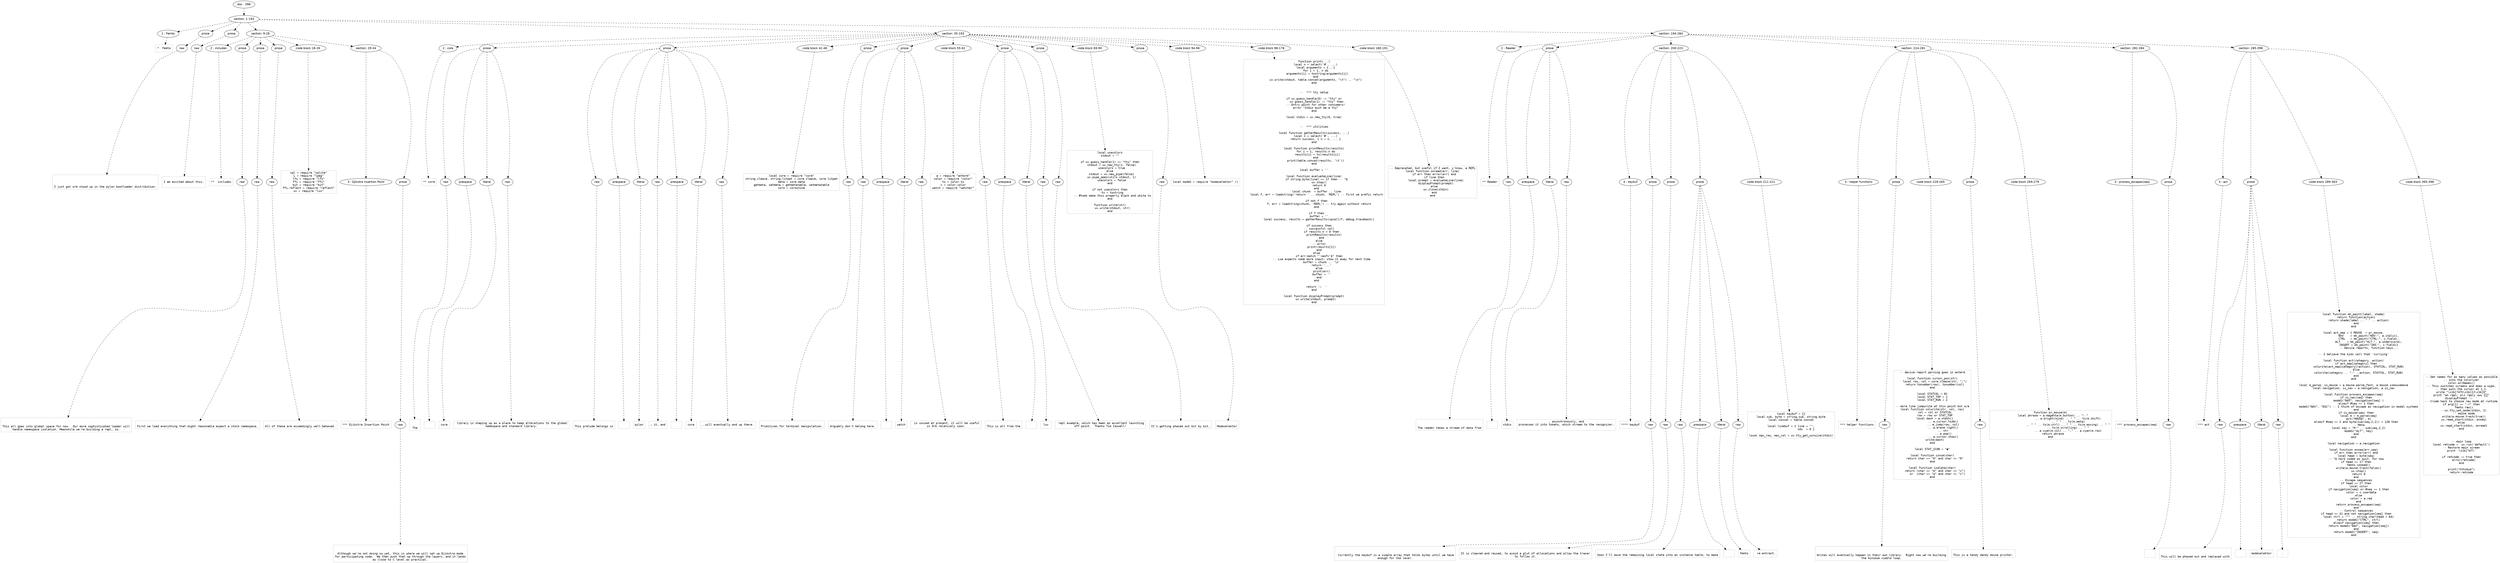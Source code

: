 digraph lpegNode {

node [fontname=Helvetica]
edge [style=dashed]

doc_0 [label="doc - 398"]


doc_0 -> { section_1}
{rank=same; section_1}

section_1 [label="section: 1-193"]


// END RANK doc_0

section_1 -> { header_2 prose_3 prose_4 section_5 section_6 section_7}
{rank=same; header_2 prose_3 prose_4 section_5 section_6 section_7}

header_2 [label="1 : Femto"]

prose_3 [label="prose"]

prose_4 [label="prose"]

section_5 [label="section: 9-28"]

section_6 [label="section: 35-193"]

section_7 [label="section: 194-284"]


// END RANK section_1

header_2 -> leaf_8
leaf_8  [color=Gray,shape=rectangle,fontname=Inconsolata,label="*  Femto"]
// END RANK header_2

prose_3 -> { raw_9}
{rank=same; raw_9}

raw_9 [label="raw"]


// END RANK prose_3

raw_9 -> leaf_10
leaf_10  [color=Gray,shape=rectangle,fontname=Inconsolata,label="


I just got orb stood up in the pylon bootloader distribution.
"]
// END RANK raw_9

prose_4 -> { raw_11}
{rank=same; raw_11}

raw_11 [label="raw"]


// END RANK prose_4

raw_11 -> leaf_12
leaf_12  [color=Gray,shape=rectangle,fontname=Inconsolata,label="
I am excited about this.

"]
// END RANK raw_11

section_5 -> { header_13 prose_14 prose_15 prose_16 codeblock_17 section_18}
{rank=same; header_13 prose_14 prose_15 prose_16 codeblock_17 section_18}

header_13 [label="2 : includes"]

prose_14 [label="prose"]

prose_15 [label="prose"]

prose_16 [label="prose"]

codeblock_17 [label="code block 18-26"]

section_18 [label="section: 29-34"]


// END RANK section_5

header_13 -> leaf_19
leaf_19  [color=Gray,shape=rectangle,fontname=Inconsolata,label="**  includes"]
// END RANK header_13

prose_14 -> { raw_20}
{rank=same; raw_20}

raw_20 [label="raw"]


// END RANK prose_14

raw_20 -> leaf_21
leaf_21  [color=Gray,shape=rectangle,fontname=Inconsolata,label="

This all goes into global space for now.  Our more sophisticated loader will
handle namespace isolation. Meanwhile we're building a repl, so.
"]
// END RANK raw_20

prose_15 -> { raw_22}
{rank=same; raw_22}

raw_22 [label="raw"]


// END RANK prose_15

raw_22 -> leaf_23
leaf_23  [color=Gray,shape=rectangle,fontname=Inconsolata,label="
First we load everything that might reasonable expect a stock namespace.
"]
// END RANK raw_22

prose_16 -> { raw_24}
{rank=same; raw_24}

raw_24 [label="raw"]


// END RANK prose_16

raw_24 -> leaf_25
leaf_25  [color=Gray,shape=rectangle,fontname=Inconsolata,label="
All of these are exceedingly well-behaved.
"]
// END RANK raw_24

codeblock_17 -> leaf_26
leaf_26  [color=Gray,shape=rectangle,fontname=Inconsolata,label="sql = require \"sqlite\"
L = require \"lpeg\"
lfs = require \"lfs\"
ffi = require \"ffi\"
bit = require \"bit\"
ffi.reflect = require \"reflect\"
uv = require \"luv\""]
// END RANK codeblock_17

section_18 -> { header_27 prose_28}
{rank=same; header_27 prose_28}

header_27 [label="3 : Djikstra Insertion Point"]

prose_28 [label="prose"]


// END RANK section_18

header_27 -> leaf_29
leaf_29  [color=Gray,shape=rectangle,fontname=Inconsolata,label="*** Djikstra Insertion Point"]
// END RANK header_27

prose_28 -> { raw_30}
{rank=same; raw_30}

raw_30 [label="raw"]


// END RANK prose_28

raw_30 -> leaf_31
leaf_31  [color=Gray,shape=rectangle,fontname=Inconsolata,label="

Although we're not doing so yet, this is where we will set up Djikstra mode
for participating code.  We then push that up through the layers, and it lands
as close to C level as practical.
"]
// END RANK raw_30

section_6 -> { header_32 prose_33 prose_34 codeblock_35 prose_36 prose_37 codeblock_38 prose_39 prose_40 codeblock_41 prose_42 codeblock_43 codeblock_44 codeblock_45}
{rank=same; header_32 prose_33 prose_34 codeblock_35 prose_36 prose_37 codeblock_38 prose_39 prose_40 codeblock_41 prose_42 codeblock_43 codeblock_44 codeblock_45}

header_32 [label="2 : core"]

prose_33 [label="prose"]

prose_34 [label="prose"]

codeblock_35 [label="code block 42-48"]

prose_36 [label="prose"]

prose_37 [label="prose"]

codeblock_38 [label="code block 55-62"]

prose_39 [label="prose"]

prose_40 [label="prose"]

codeblock_41 [label="code block 69-90"]

prose_42 [label="prose"]

codeblock_43 [label="code block 94-96"]

codeblock_44 [label="code block 98-178"]

codeblock_45 [label="code block 180-191"]


// END RANK section_6

header_32 -> leaf_46
leaf_46  [color=Gray,shape=rectangle,fontname=Inconsolata,label="** core"]
// END RANK header_32

prose_33 -> { raw_47 prespace_48 literal_49 raw_50}
{rank=same; raw_47 prespace_48 literal_49 raw_50}

raw_47 [label="raw"]

prespace_48 [label="prespace"]

literal_49 [label="literal"]

raw_50 [label="raw"]


// END RANK prose_33

raw_47 -> leaf_51
leaf_51  [color=Gray,shape=rectangle,fontname=Inconsolata,label="

The"]
// END RANK raw_47

prespace_48 -> leaf_52
leaf_52  [color=Gray,shape=rectangle,fontname=Inconsolata,label=" "]
// END RANK prespace_48

literal_49 -> leaf_53
leaf_53  [color=Gray,shape=rectangle,fontname=Inconsolata,label="core"]
// END RANK literal_49

raw_50 -> leaf_54
leaf_54  [color=Gray,shape=rectangle,fontname=Inconsolata,label=" library is shaping up as a place to keep alterations to the global
namespace and standard library.
"]
// END RANK raw_50

prose_34 -> { raw_55 prespace_56 literal_57 raw_58 prespace_59 literal_60 raw_61}
{rank=same; raw_55 prespace_56 literal_57 raw_58 prespace_59 literal_60 raw_61}

raw_55 [label="raw"]

prespace_56 [label="prespace"]

literal_57 [label="literal"]

raw_58 [label="raw"]

prespace_59 [label="prespace"]

literal_60 [label="literal"]

raw_61 [label="raw"]


// END RANK prose_34

raw_55 -> leaf_62
leaf_62  [color=Gray,shape=rectangle,fontname=Inconsolata,label="
This prelude belongs in"]
// END RANK raw_55

prespace_56 -> leaf_63
leaf_63  [color=Gray,shape=rectangle,fontname=Inconsolata,label=" "]
// END RANK prespace_56

literal_57 -> leaf_64
leaf_64  [color=Gray,shape=rectangle,fontname=Inconsolata,label="pylon"]
// END RANK literal_57

raw_58 -> leaf_65
leaf_65  [color=Gray,shape=rectangle,fontname=Inconsolata,label="; it, and"]
// END RANK raw_58

prespace_59 -> leaf_66
leaf_66  [color=Gray,shape=rectangle,fontname=Inconsolata,label=" "]
// END RANK prespace_59

literal_60 -> leaf_67
leaf_67  [color=Gray,shape=rectangle,fontname=Inconsolata,label="core"]
// END RANK literal_60

raw_61 -> leaf_68
leaf_68  [color=Gray,shape=rectangle,fontname=Inconsolata,label=", will eventually end up there.
"]
// END RANK raw_61

codeblock_35 -> leaf_69
leaf_69  [color=Gray,shape=rectangle,fontname=Inconsolata,label="local core = require \"core\"
string.cleave, string.litpat = core.cleave, core.litpat
meta = core.meta
getmeta, setmeta = getmetatable, setmetatable
coro = coroutine"]
// END RANK codeblock_35

prose_36 -> { raw_70}
{rank=same; raw_70}

raw_70 [label="raw"]


// END RANK prose_36

raw_70 -> leaf_71
leaf_71  [color=Gray,shape=rectangle,fontname=Inconsolata,label="
Primitives for terminal manipulation.
"]
// END RANK raw_70

prose_37 -> { raw_72 prespace_73 literal_74 raw_75}
{rank=same; raw_72 prespace_73 literal_74 raw_75}

raw_72 [label="raw"]

prespace_73 [label="prespace"]

literal_74 [label="literal"]

raw_75 [label="raw"]


// END RANK prose_37

raw_72 -> leaf_76
leaf_76  [color=Gray,shape=rectangle,fontname=Inconsolata,label="
Arguably don't belong here."]
// END RANK raw_72

prespace_73 -> leaf_77
leaf_77  [color=Gray,shape=rectangle,fontname=Inconsolata,label=" "]
// END RANK prespace_73

literal_74 -> leaf_78
leaf_78  [color=Gray,shape=rectangle,fontname=Inconsolata,label="watch"]
// END RANK literal_74

raw_75 -> leaf_79
leaf_79  [color=Gray,shape=rectangle,fontname=Inconsolata,label=" is unused at present, it will be useful
in Orb relatively soon.
"]
// END RANK raw_75

codeblock_38 -> leaf_80
leaf_80  [color=Gray,shape=rectangle,fontname=Inconsolata,label="a = require \"anterm\"
color = require \"color\"
ts = color.ts
c = color.color
watch = require \"watcher\"
"]
// END RANK codeblock_38

prose_39 -> { raw_81 prespace_82 literal_83 raw_84}
{rank=same; raw_81 prespace_82 literal_83 raw_84}

raw_81 [label="raw"]

prespace_82 [label="prespace"]

literal_83 [label="literal"]

raw_84 [label="raw"]


// END RANK prose_39

raw_81 -> leaf_85
leaf_85  [color=Gray,shape=rectangle,fontname=Inconsolata,label="
This is all from the"]
// END RANK raw_81

prespace_82 -> leaf_86
leaf_86  [color=Gray,shape=rectangle,fontname=Inconsolata,label=" "]
// END RANK prespace_82

literal_83 -> leaf_87
leaf_87  [color=Gray,shape=rectangle,fontname=Inconsolata,label="luv"]
// END RANK literal_83

raw_84 -> leaf_88
leaf_88  [color=Gray,shape=rectangle,fontname=Inconsolata,label=" repl example, which has been an excellent launching
off point.  Thanks Tim Caswell!
"]
// END RANK raw_84

prose_40 -> { raw_89}
{rank=same; raw_89}

raw_89 [label="raw"]


// END RANK prose_40

raw_89 -> leaf_90
leaf_90  [color=Gray,shape=rectangle,fontname=Inconsolata,label="
It's getting phased out bit by bit.
"]
// END RANK raw_89

codeblock_41 -> leaf_91
leaf_91  [color=Gray,shape=rectangle,fontname=Inconsolata,label="local usecolors
stdout = \"\"

if uv.guess_handle(1) == \"tty\" then
  stdout = uv.new_tty(1, false)
  usecolors = true
else
  stdout = uv.new_pipe(false)
  uv.pipe_open(utils.stdout, 1)
  usecolors = false
end

if not usecolors then
   ts = tostring
   -- #todo make this properly black and white ts
end

function write(str)
   uv.write(stdout, str)
end"]
// END RANK codeblock_41

prose_42 -> { raw_92}
{rank=same; raw_92}

raw_92 [label="raw"]


// END RANK prose_42

raw_92 -> leaf_93
leaf_93  [color=Gray,shape=rectangle,fontname=Inconsolata,label="
Modeselektor
"]
// END RANK raw_92

codeblock_43 -> leaf_94
leaf_94  [color=Gray,shape=rectangle,fontname=Inconsolata,label="local modeS = require \"modeselektor\" ()"]
// END RANK codeblock_43

codeblock_44 -> leaf_95
leaf_95  [color=Gray,shape=rectangle,fontname=Inconsolata,label="function print(...)
  local n = select('#', ...)
  local arguments = {...}
  for i = 1, n do
    arguments[i] = tostring(arguments[i])
  end
  uv.write(stdout, table.concat(arguments, \"\\t\") .. \"\\n\")
end


--  *** tty setup

if uv.guess_handle(0) ~= \"tty\" or
   uv.guess_handle(1) ~= \"tty\" then
  -- Entry point for other consumers!
  error \"stdio must be a tty\"
end

local stdin = uv.new_tty(0, true)


--  *** utilities

local function gatherResults(success, ...)
  local n = select('#', ...)
  return success, { n = n, ... }
end

local function printResults(results)
  for i = 1, results.n do
    results[i] = ts(results[i])
  end
  print(table.concat(results, '\\t'))
end

local buffer = ''

local function evaluateLine(line)
   if string.byte(line) == 17 then -- ^Q
      uv.stop()
      return 0
   end
   local chunk  = buffer .. line
   local f, err = loadstring('return ' .. chunk, 'REPL') -- first we prefix return

   if not f then
      f, err = loadstring(chunk, 'REPL') -- try again without return
   end

   if f then
      buffer = ''
      local success, results = gatherResults(xpcall(f, debug.traceback))

      if success then
      -- successful call
         if results.n > 0 then
            printResults(results)
         end
      else
      -- error
         print(results[1])
      end
   else
      if err:match \"'<eof>'$\" then
         -- Lua expects some more input; stow it away for next time
         buffer = chunk .. '\\n'
         return '...'
      else
         print(err)
         buffer = ''
      end
   end

   return '👉  '
end

local function displayPrompt(prompt)
  uv.write(stdout, prompt)
end"]
// END RANK codeblock_44

codeblock_45 -> leaf_96
leaf_96  [color=Gray,shape=rectangle,fontname=Inconsolata,label="-- Deprecated, but useful if I want, y'know, a REPL
local function onread(err, line)
  if err then error(err) end
  if line then
    local prompt = evaluateLine(line)
    displayPrompt(prompt)
  else
    uv.close(stdin)
  end
end"]
// END RANK codeblock_45

section_7 -> { header_97 prose_98 section_99 section_100 section_101 section_102}
{rank=same; header_97 prose_98 section_99 section_100 section_101 section_102}

header_97 [label="2 : Reader"]

prose_98 [label="prose"]

section_99 [label="section: 200-223"]

section_100 [label="section: 224-281"]

section_101 [label="section: 282-284"]

section_102 [label="section: 285-398"]


// END RANK section_7

header_97 -> leaf_103
leaf_103  [color=Gray,shape=rectangle,fontname=Inconsolata,label="** Reader"]
// END RANK header_97

prose_98 -> { raw_104 prespace_105 literal_106 raw_107}
{rank=same; raw_104 prespace_105 literal_106 raw_107}

raw_104 [label="raw"]

prespace_105 [label="prespace"]

literal_106 [label="literal"]

raw_107 [label="raw"]


// END RANK prose_98

raw_104 -> leaf_108
leaf_108  [color=Gray,shape=rectangle,fontname=Inconsolata,label="

The reader takes a stream of data from"]
// END RANK raw_104

prespace_105 -> leaf_109
leaf_109  [color=Gray,shape=rectangle,fontname=Inconsolata,label=" "]
// END RANK prespace_105

literal_106 -> leaf_110
leaf_110  [color=Gray,shape=rectangle,fontname=Inconsolata,label="stdin"]
// END RANK literal_106

raw_107 -> leaf_111
leaf_111  [color=Gray,shape=rectangle,fontname=Inconsolata,label=", asynchronously, and
processes it into tokens, which stream to the recognizer.

"]
// END RANK raw_107

section_99 -> { header_112 prose_113 prose_114 prose_115 codeblock_116}
{rank=same; header_112 prose_113 prose_114 prose_115 codeblock_116}

header_112 [label="4 : keybuf"]

prose_113 [label="prose"]

prose_114 [label="prose"]

prose_115 [label="prose"]

codeblock_116 [label="code block 211-221"]


// END RANK section_99

header_112 -> leaf_117
leaf_117  [color=Gray,shape=rectangle,fontname=Inconsolata,label="**** keybuf"]
// END RANK header_112

prose_113 -> { raw_118}
{rank=same; raw_118}

raw_118 [label="raw"]


// END RANK prose_113

raw_118 -> leaf_119
leaf_119  [color=Gray,shape=rectangle,fontname=Inconsolata,label="

 Currently the keybuf is a simple array that holds bytes until we have
enough for the lexer.
"]
// END RANK raw_118

prose_114 -> { raw_120}
{rank=same; raw_120}

raw_120 [label="raw"]


// END RANK prose_114

raw_120 -> leaf_121
leaf_121  [color=Gray,shape=rectangle,fontname=Inconsolata,label="
It is cleared and reused, to avoid a glut of allocations and allow the tracer
to follow it.
"]
// END RANK raw_120

prose_115 -> { raw_122 prespace_123 literal_124 raw_125}
{rank=same; raw_122 prespace_123 literal_124 raw_125}

raw_122 [label="raw"]

prespace_123 [label="prespace"]

literal_124 [label="literal"]

raw_125 [label="raw"]


// END RANK prose_115

raw_122 -> leaf_126
leaf_126  [color=Gray,shape=rectangle,fontname=Inconsolata,label="
Soon I'll move the remaining local state into an instance table, to make"]
// END RANK raw_122

prespace_123 -> leaf_127
leaf_127  [color=Gray,shape=rectangle,fontname=Inconsolata,label=""]
// END RANK prespace_123

literal_124 -> leaf_128
leaf_128  [color=Gray,shape=rectangle,fontname=Inconsolata,label="femto"]
// END RANK literal_124

raw_125 -> leaf_129
leaf_129  [color=Gray,shape=rectangle,fontname=Inconsolata,label=" re-entrant.
"]
// END RANK raw_125

codeblock_116 -> leaf_130
leaf_130  [color=Gray,shape=rectangle,fontname=Inconsolata,label="local keybuf = {}
local sub, byte = string.sub, string.byte
local concat = table.concat

local linebuf = { line = \"\",
                  ndx  = 0 }

local max_row, mac_col = uv.tty_get_winsize(stdin)
"]
// END RANK codeblock_116

section_100 -> { header_131 prose_132 codeblock_133 prose_134 codeblock_135}
{rank=same; header_131 prose_132 codeblock_133 prose_134 codeblock_135}

header_131 [label="3 : helper functions"]

prose_132 [label="prose"]

codeblock_133 [label="code block 229-265"]

prose_134 [label="prose"]

codeblock_135 [label="code block 269-279"]


// END RANK section_100

header_131 -> leaf_136
leaf_136  [color=Gray,shape=rectangle,fontname=Inconsolata,label="*** helper functions"]
// END RANK header_131

prose_132 -> { raw_137}
{rank=same; raw_137}

raw_137 [label="raw"]


// END RANK prose_132

raw_137 -> leaf_138
leaf_138  [color=Gray,shape=rectangle,fontname=Inconsolata,label="

Writes will eventually happen in their own library.  Right now we're building
the minimum viable loop.
"]
// END RANK raw_137

codeblock_133 -> leaf_139
leaf_139  [color=Gray,shape=rectangle,fontname=Inconsolata,label="-- device report parsing goes in anterm
--
local function cursor_pos(str)
   local row, col = core.cleave(str, \";\")
   return tonumber(row), tonumber(col)
end

local STATCOL = 81
local STAT_TOP = 1
local STAT_RUN = 2

-- more like jumpwrite at this point but w/e
local function colwrite(str, col, row)
   col = col or STATCOL
   row = row or STAT_TOP
   local dash = a.stash()
             .. a.cursor.hide()
             .. a.jump(row, col)
             .. a.erase.right()
             .. str
             .. a.pop()
             .. a.cursor.show()
   write(dash)
end

local STAT_ICON = \"◉\"

local function isnum(char)
   return char >= \"0\" and char <= \"9\"
end

local function isalpha(char)
   return (char >= \"A\" and char <= \"z\")
      or  (char >= \"a\" and char <= \"z\")
end"]
// END RANK codeblock_133

prose_134 -> { raw_140}
{rank=same; raw_140}

raw_140 [label="raw"]


// END RANK prose_134

raw_140 -> leaf_141
leaf_141  [color=Gray,shape=rectangle,fontname=Inconsolata,label="
This is a handy dandy mouse printer.
"]
// END RANK raw_140

codeblock_135 -> leaf_142
leaf_142  [color=Gray,shape=rectangle,fontname=Inconsolata,label="function pr_mouse(m)
   local phrase = a.magenta(m.button) .. \": \"
                     .. a.bright(kind) .. \" \" .. ts(m.shift)
                     .. \" \" .. ts(m.meta)
                     .. \" \" .. ts(m.ctrl) .. \" \" .. ts(m.moving) .. \" \"
                     .. ts(m.scrolling) .. \" \"
                     .. a.cyan(m.col) .. \",\" .. a.cyan(m.row)
   return phrase
end"]
// END RANK codeblock_135

section_101 -> { header_143 prose_144}
{rank=same; header_143 prose_144}

header_143 [label="3 : process_escapes(seq)"]

prose_144 [label="prose"]


// END RANK section_101

header_143 -> leaf_145
leaf_145  [color=Gray,shape=rectangle,fontname=Inconsolata,label="*** process_escapes(seq)"]
// END RANK header_143

prose_144 -> { raw_146}
{rank=same; raw_146}

raw_146 [label="raw"]


// END RANK prose_144

raw_146 -> leaf_147
leaf_147  [color=Gray,shape=rectangle,fontname=Inconsolata,label="

"]
// END RANK raw_146

section_102 -> { header_148 prose_149 codeblock_150 codeblock_151}
{rank=same; header_148 prose_149 codeblock_150 codeblock_151}

header_148 [label="3 : act"]

prose_149 [label="prose"]

codeblock_150 [label="code block 289-363"]

codeblock_151 [label="code block 365-398"]


// END RANK section_102

header_148 -> leaf_152
leaf_152  [color=Gray,shape=rectangle,fontname=Inconsolata,label="*** act"]
// END RANK header_148

prose_149 -> { raw_153 prespace_154 literal_155 raw_156}
{rank=same; raw_153 prespace_154 literal_155 raw_156}

raw_153 [label="raw"]

prespace_154 [label="prespace"]

literal_155 [label="literal"]

raw_156 [label="raw"]


// END RANK prose_149

raw_153 -> leaf_157
leaf_157  [color=Gray,shape=rectangle,fontname=Inconsolata,label="

This will be phased out and replaced with"]
// END RANK raw_153

prespace_154 -> leaf_158
leaf_158  [color=Gray,shape=rectangle,fontname=Inconsolata,label=" "]
// END RANK prespace_154

literal_155 -> leaf_159
leaf_159  [color=Gray,shape=rectangle,fontname=Inconsolata,label="modeselektor"]
// END RANK literal_155

raw_156 -> leaf_160
leaf_160  [color=Gray,shape=rectangle,fontname=Inconsolata,label=".
"]
// END RANK raw_156

codeblock_150 -> leaf_161
leaf_161  [color=Gray,shape=rectangle,fontname=Inconsolata,label="local function mk_paint(label, shade)
   return function(action)
      return shade(label .. \" \" .. action)
   end
end

local act_map = { MOUSE  = pr_mouse,
                  NAV    = mk_paint(\"NAV:\", a.italic),
                  CTRL   = mk_paint(\"CTRL:\", c.field),
                  ALT    = mk_paint(\"ALT:\", a.underscore),
                  INSERT = mk_paint(\"INS:\", c.field)}
                  -- Device reports, function keys...

-- I believe the kids call that 'currying'

local function act(category, action)
   if act_map[category] then
      colwrite(act_map[category](action), STATCOL, STAT_RUN)
   else
      colwrite(category .. \":\" ..action, STATCOL, STAT_RUN)
   end
end

local m_parse, is_mouse = a.mouse.parse_fast, a.mouse.ismousemove
local navigation, is_nav = a.navigation, a.is_nav

local function process_escapes(seq)
   if is_nav(seq) then
      modeS(\"NAV\", navigation[seq] )
   elseif #seq == 1 then
      modeS(\"NAV\", \"ESC\") -- I think of escape as navigation in modal systems
   end
   if is_mouse(seq) then
      local m = m_parse(seq)
      act(\"MOUSE\", m)
   elseif #seq == 2 and byte(sub(seq,2,2)) < 128 then
      -- Meta
      local key = \"M-\" .. sub(seq,2,2)
      modeS(\"ALT\", key)
   end
end

local navigation = a.navigation

local function onseq(err,seq)
   if err then error(err) end
   local head = byte(seq)
   -- ^Q hard coded as quit, for now
   if head == 17 then
      femto.cooked()
      write(a.mouse.track(false))
      uv.stop()
      return 0
   end
   -- Escape sequences
   if head == 27 then
      local color
      if navigation[seq] or #seq == 1 then
         color = c.userdata
      else
         color = a.red
      end
      return process_escapes(seq)
   end
   -- Control sequences
   if head <= 31 and not navigation[seq] then
      local ctrl = \"^\" .. string.char(head + 64)
      return modeS(\"CTRL\", ctrl)
   elseif navigation[seq] then
      return modeS(\"NAV\", navigation[seq])
   end
   return modeS(\"INSERT\", seq)
end"]
// END RANK codeblock_150

codeblock_151 -> leaf_162
leaf_162  [color=Gray,shape=rectangle,fontname=Inconsolata,label="-- Get names for as many values as possible
-- into the colorizer
color.allNames()
-- This switches screens and does a wipe,
-- then puts the cursor at 1,1.
write \"\\x1b[?47h\\x1b[2J\\x1b[H\"
print \"an repl, plz reply uwu 👀\"
displayPrompt '👉  '
-- Crude hack to choose raw mode at runtime
if arg[1] == \"-r\" then
   femto.raw()
   --uv.tty_set_mode(stdin, 2)
   -- mouse mode
   write(a.mouse.track(true))
   uv.read_start(stdin, onseq)
else
   uv.read_start(stdin, onread)
end



-- main loop
local retcode =  uv.run('default')
-- Restore main screen
print '\\x1b[?47l'

if retcode ~= true then
   error(retcode)
end

print(\"kthxbye\")
return retcode"]
// END RANK codeblock_151


}
